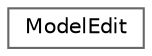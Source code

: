 digraph "Graphical Class Hierarchy"
{
 // LATEX_PDF_SIZE
  bgcolor="transparent";
  edge [fontname=Helvetica,fontsize=10,labelfontname=Helvetica,labelfontsize=10];
  node [fontname=Helvetica,fontsize=10,shape=box,height=0.2,width=0.4];
  rankdir="LR";
  Node0 [id="Node000000",label="ModelEdit",height=0.2,width=0.4,color="grey40", fillcolor="white", style="filled",URL="$class_model_edit.html",tooltip="The \"ModelEdit\" class is a graphic editor."];
}
